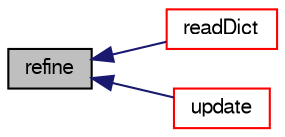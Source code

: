 digraph "refine"
{
  bgcolor="transparent";
  edge [fontname="FreeSans",fontsize="10",labelfontname="FreeSans",labelfontsize="10"];
  node [fontname="FreeSans",fontsize="10",shape=record];
  rankdir="LR";
  Node1922 [label="refine",height=0.2,width=0.4,color="black", fillcolor="grey75", style="filled", fontcolor="black"];
  Node1922 -> Node1923 [dir="back",color="midnightblue",fontsize="10",style="solid",fontname="FreeSans"];
  Node1923 [label="readDict",height=0.2,width=0.4,color="red",URL="$a21370.html#a09f8bbb748b599cf713fa2e07ec7e0b4",tooltip="Read the projection parameters from dictionary. "];
  Node1922 -> Node1925 [dir="back",color="midnightblue",fontsize="10",style="solid",fontname="FreeSans"];
  Node1925 [label="update",height=0.2,width=0.4,color="red",URL="$a21370.html#aa2aac016e2bf7b5bd2b271786c2791aa",tooltip="Update the mesh for both mesh motion and topology change. "];
}
